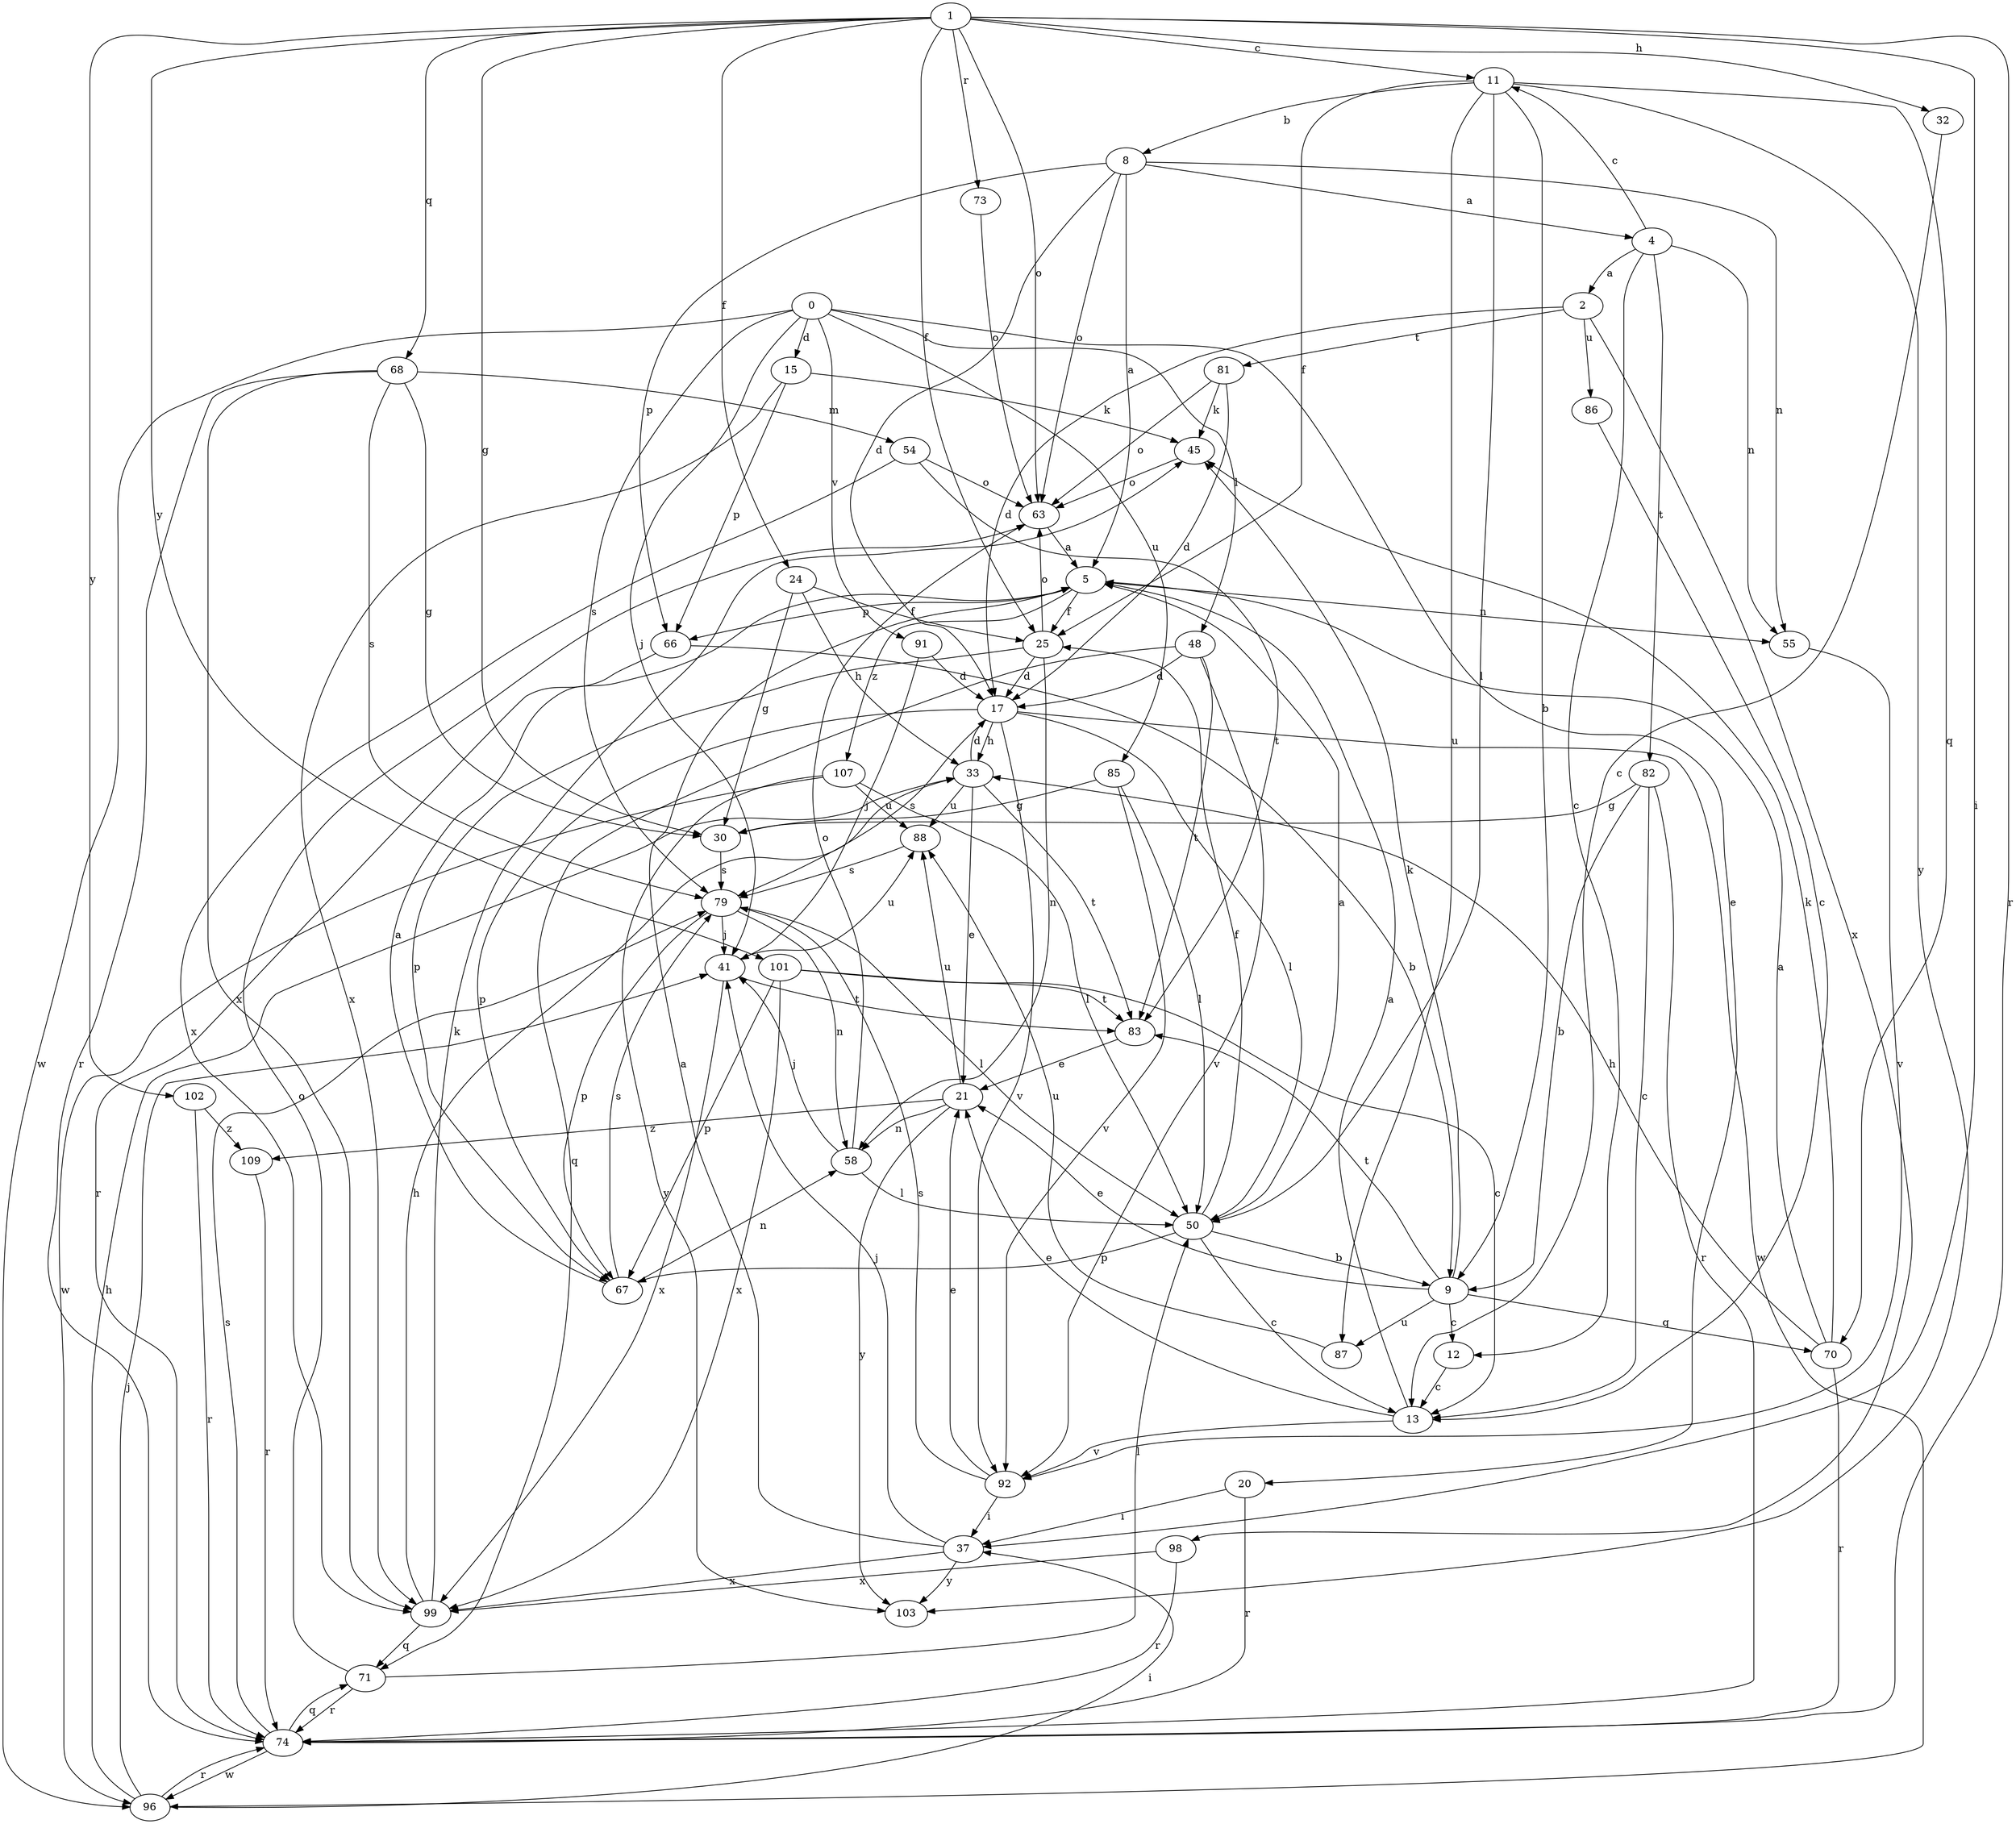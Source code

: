 strict digraph  {
0;
1;
2;
4;
5;
8;
9;
11;
12;
13;
15;
17;
20;
21;
24;
25;
30;
32;
33;
37;
41;
45;
48;
50;
54;
55;
58;
63;
66;
67;
68;
70;
71;
73;
74;
79;
81;
82;
83;
85;
86;
87;
88;
91;
92;
96;
98;
99;
101;
102;
103;
107;
109;
0 -> 15  [label=d];
0 -> 20  [label=e];
0 -> 41  [label=j];
0 -> 48  [label=l];
0 -> 79  [label=s];
0 -> 85  [label=u];
0 -> 91  [label=v];
0 -> 96  [label=w];
1 -> 11  [label=c];
1 -> 24  [label=f];
1 -> 25  [label=f];
1 -> 30  [label=g];
1 -> 32  [label=h];
1 -> 37  [label=i];
1 -> 63  [label=o];
1 -> 68  [label=q];
1 -> 73  [label=r];
1 -> 74  [label=r];
1 -> 101  [label=y];
1 -> 102  [label=y];
2 -> 17  [label=d];
2 -> 81  [label=t];
2 -> 86  [label=u];
2 -> 98  [label=x];
4 -> 2  [label=a];
4 -> 11  [label=c];
4 -> 12  [label=c];
4 -> 55  [label=n];
4 -> 82  [label=t];
5 -> 25  [label=f];
5 -> 55  [label=n];
5 -> 66  [label=p];
5 -> 107  [label=z];
8 -> 4  [label=a];
8 -> 5  [label=a];
8 -> 17  [label=d];
8 -> 55  [label=n];
8 -> 63  [label=o];
8 -> 66  [label=p];
9 -> 12  [label=c];
9 -> 21  [label=e];
9 -> 45  [label=k];
9 -> 70  [label=q];
9 -> 83  [label=t];
9 -> 87  [label=u];
11 -> 8  [label=b];
11 -> 9  [label=b];
11 -> 25  [label=f];
11 -> 50  [label=l];
11 -> 70  [label=q];
11 -> 87  [label=u];
11 -> 103  [label=y];
12 -> 13  [label=c];
13 -> 5  [label=a];
13 -> 21  [label=e];
13 -> 92  [label=v];
15 -> 45  [label=k];
15 -> 66  [label=p];
15 -> 99  [label=x];
17 -> 33  [label=h];
17 -> 50  [label=l];
17 -> 67  [label=p];
17 -> 79  [label=s];
17 -> 92  [label=v];
17 -> 96  [label=w];
20 -> 37  [label=i];
20 -> 74  [label=r];
21 -> 58  [label=n];
21 -> 88  [label=u];
21 -> 103  [label=y];
21 -> 109  [label=z];
24 -> 25  [label=f];
24 -> 30  [label=g];
24 -> 33  [label=h];
25 -> 17  [label=d];
25 -> 58  [label=n];
25 -> 63  [label=o];
25 -> 67  [label=p];
30 -> 79  [label=s];
32 -> 13  [label=c];
33 -> 17  [label=d];
33 -> 21  [label=e];
33 -> 83  [label=t];
33 -> 88  [label=u];
37 -> 5  [label=a];
37 -> 41  [label=j];
37 -> 99  [label=x];
37 -> 103  [label=y];
41 -> 83  [label=t];
41 -> 88  [label=u];
41 -> 99  [label=x];
45 -> 63  [label=o];
48 -> 17  [label=d];
48 -> 71  [label=q];
48 -> 83  [label=t];
48 -> 92  [label=v];
50 -> 5  [label=a];
50 -> 9  [label=b];
50 -> 13  [label=c];
50 -> 25  [label=f];
50 -> 67  [label=p];
54 -> 63  [label=o];
54 -> 83  [label=t];
54 -> 99  [label=x];
55 -> 92  [label=v];
58 -> 41  [label=j];
58 -> 50  [label=l];
58 -> 63  [label=o];
63 -> 5  [label=a];
66 -> 9  [label=b];
66 -> 74  [label=r];
67 -> 5  [label=a];
67 -> 58  [label=n];
67 -> 79  [label=s];
68 -> 30  [label=g];
68 -> 54  [label=m];
68 -> 74  [label=r];
68 -> 79  [label=s];
68 -> 99  [label=x];
70 -> 5  [label=a];
70 -> 33  [label=h];
70 -> 45  [label=k];
70 -> 74  [label=r];
71 -> 50  [label=l];
71 -> 63  [label=o];
71 -> 74  [label=r];
73 -> 63  [label=o];
74 -> 71  [label=q];
74 -> 79  [label=s];
74 -> 96  [label=w];
79 -> 41  [label=j];
79 -> 50  [label=l];
79 -> 58  [label=n];
79 -> 67  [label=p];
81 -> 17  [label=d];
81 -> 45  [label=k];
81 -> 63  [label=o];
82 -> 9  [label=b];
82 -> 13  [label=c];
82 -> 30  [label=g];
82 -> 74  [label=r];
83 -> 21  [label=e];
85 -> 30  [label=g];
85 -> 50  [label=l];
85 -> 92  [label=v];
86 -> 13  [label=c];
87 -> 88  [label=u];
88 -> 79  [label=s];
91 -> 17  [label=d];
91 -> 41  [label=j];
92 -> 21  [label=e];
92 -> 37  [label=i];
92 -> 79  [label=s];
96 -> 33  [label=h];
96 -> 37  [label=i];
96 -> 41  [label=j];
96 -> 74  [label=r];
98 -> 74  [label=r];
98 -> 99  [label=x];
99 -> 33  [label=h];
99 -> 45  [label=k];
99 -> 71  [label=q];
101 -> 13  [label=c];
101 -> 67  [label=p];
101 -> 83  [label=t];
101 -> 99  [label=x];
102 -> 74  [label=r];
102 -> 109  [label=z];
107 -> 50  [label=l];
107 -> 88  [label=u];
107 -> 96  [label=w];
107 -> 103  [label=y];
109 -> 74  [label=r];
}
